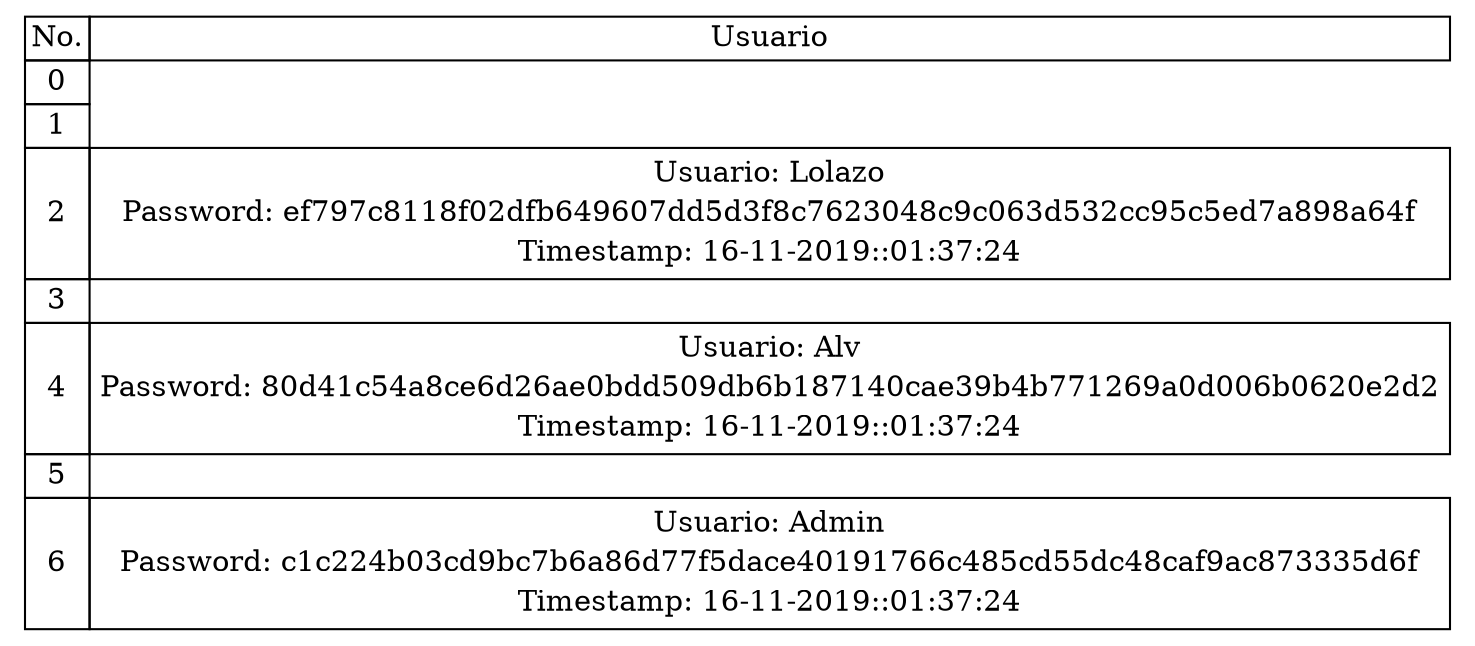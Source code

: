 digraph tablaHash{ 

	tbl [

		shape=plaintext
		label=<
			<table border='0' cellborder='1' cellspacing='0'>
				<tr>
					<td>No.</td>
					<td>Usuario</td>
				</tr>
				<tr>
					<td>0</td>
				</tr>
				<tr>
					<td>1</td>
				</tr>
				<tr>
					<td>2</td>
					<td cellpadding='2'>
						<table border='0' cellspacing='0'>
							<tr>
								<td>Usuario: Lolazo</td>
							</tr>
							<tr>
								<td>Password: ef797c8118f02dfb649607dd5d3f8c7623048c9c063d532cc95c5ed7a898a64f</td>
							</tr>
							<tr>
								<td>Timestamp: 16-11-2019::01:37:24</td>
							</tr>
						</table>
					</td>
				</tr>
				<tr>
					<td>3</td>
				</tr>
				<tr>
					<td>4</td>
					<td cellpadding='2'>
						<table border='0' cellspacing='0'>
							<tr>
								<td>Usuario: Alv</td>
							</tr>
							<tr>
								<td>Password: 80d41c54a8ce6d26ae0bdd509db6b187140cae39b4b771269a0d006b0620e2d2</td>
							</tr>
							<tr>
								<td>Timestamp: 16-11-2019::01:37:24</td>
							</tr>
						</table>
					</td>
				</tr>
				<tr>
					<td>5</td>
				</tr>
				<tr>
					<td>6</td>
					<td cellpadding='2'>
						<table border='0' cellspacing='0'>
							<tr>
								<td>Usuario: Admin</td>
							</tr>
							<tr>
								<td>Password: c1c224b03cd9bc7b6a86d77f5dace40191766c485cd55dc48caf9ac873335d6f</td>
							</tr>
							<tr>
								<td>Timestamp: 16-11-2019::01:37:24</td>
							</tr>
						</table>
					</td>
				</tr>
			</table>
		>];
}
